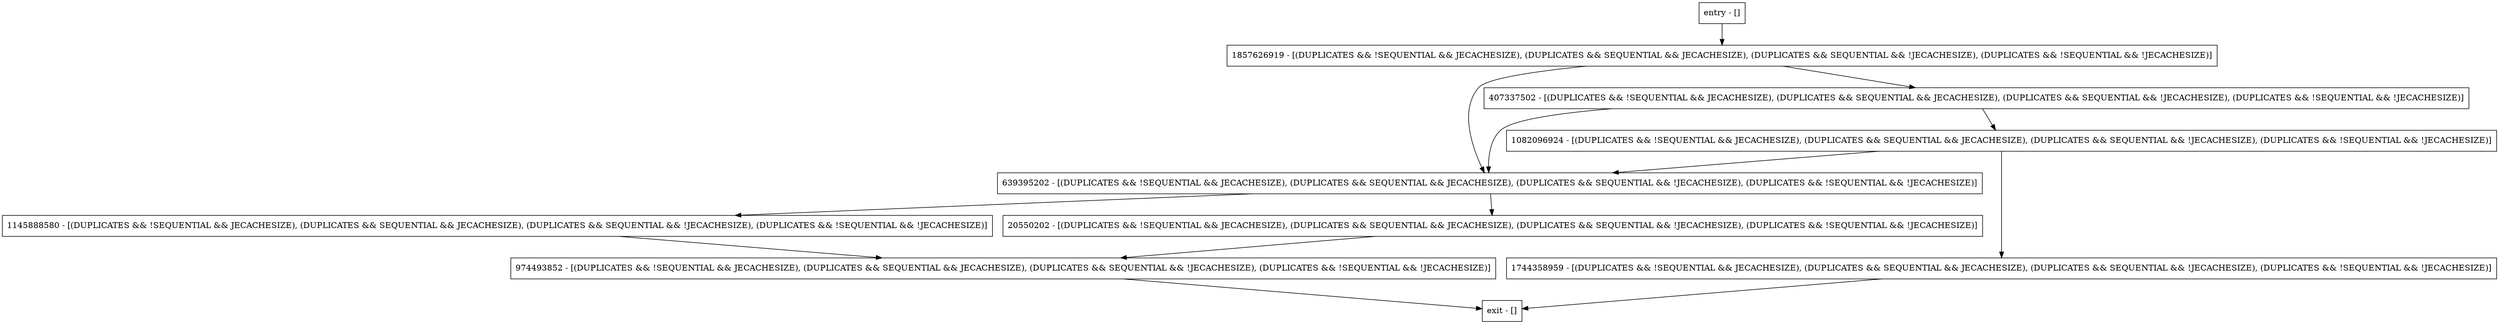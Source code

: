 digraph isBINDelta {
node [shape=record];
639395202 [label="639395202 - [(DUPLICATES && !SEQUENTIAL && JECACHESIZE), (DUPLICATES && SEQUENTIAL && JECACHESIZE), (DUPLICATES && SEQUENTIAL && !JECACHESIZE), (DUPLICATES && !SEQUENTIAL && !JECACHESIZE)]"];
entry [label="entry - []"];
exit [label="exit - []"];
1744358959 [label="1744358959 - [(DUPLICATES && !SEQUENTIAL && JECACHESIZE), (DUPLICATES && SEQUENTIAL && JECACHESIZE), (DUPLICATES && SEQUENTIAL && !JECACHESIZE), (DUPLICATES && !SEQUENTIAL && !JECACHESIZE)]"];
1082096924 [label="1082096924 - [(DUPLICATES && !SEQUENTIAL && JECACHESIZE), (DUPLICATES && SEQUENTIAL && JECACHESIZE), (DUPLICATES && SEQUENTIAL && !JECACHESIZE), (DUPLICATES && !SEQUENTIAL && !JECACHESIZE)]"];
974493852 [label="974493852 - [(DUPLICATES && !SEQUENTIAL && JECACHESIZE), (DUPLICATES && SEQUENTIAL && JECACHESIZE), (DUPLICATES && SEQUENTIAL && !JECACHESIZE), (DUPLICATES && !SEQUENTIAL && !JECACHESIZE)]"];
1145888580 [label="1145888580 - [(DUPLICATES && !SEQUENTIAL && JECACHESIZE), (DUPLICATES && SEQUENTIAL && JECACHESIZE), (DUPLICATES && SEQUENTIAL && !JECACHESIZE), (DUPLICATES && !SEQUENTIAL && !JECACHESIZE)]"];
20550202 [label="20550202 - [(DUPLICATES && !SEQUENTIAL && JECACHESIZE), (DUPLICATES && SEQUENTIAL && JECACHESIZE), (DUPLICATES && SEQUENTIAL && !JECACHESIZE), (DUPLICATES && !SEQUENTIAL && !JECACHESIZE)]"];
1857626919 [label="1857626919 - [(DUPLICATES && !SEQUENTIAL && JECACHESIZE), (DUPLICATES && SEQUENTIAL && JECACHESIZE), (DUPLICATES && SEQUENTIAL && !JECACHESIZE), (DUPLICATES && !SEQUENTIAL && !JECACHESIZE)]"];
407337502 [label="407337502 - [(DUPLICATES && !SEQUENTIAL && JECACHESIZE), (DUPLICATES && SEQUENTIAL && JECACHESIZE), (DUPLICATES && SEQUENTIAL && !JECACHESIZE), (DUPLICATES && !SEQUENTIAL && !JECACHESIZE)]"];
entry;
exit;
639395202 -> 1145888580;
639395202 -> 20550202;
entry -> 1857626919;
1744358959 -> exit;
1082096924 -> 639395202;
1082096924 -> 1744358959;
974493852 -> exit;
1145888580 -> 974493852;
20550202 -> 974493852;
1857626919 -> 639395202;
1857626919 -> 407337502;
407337502 -> 639395202;
407337502 -> 1082096924;
}
